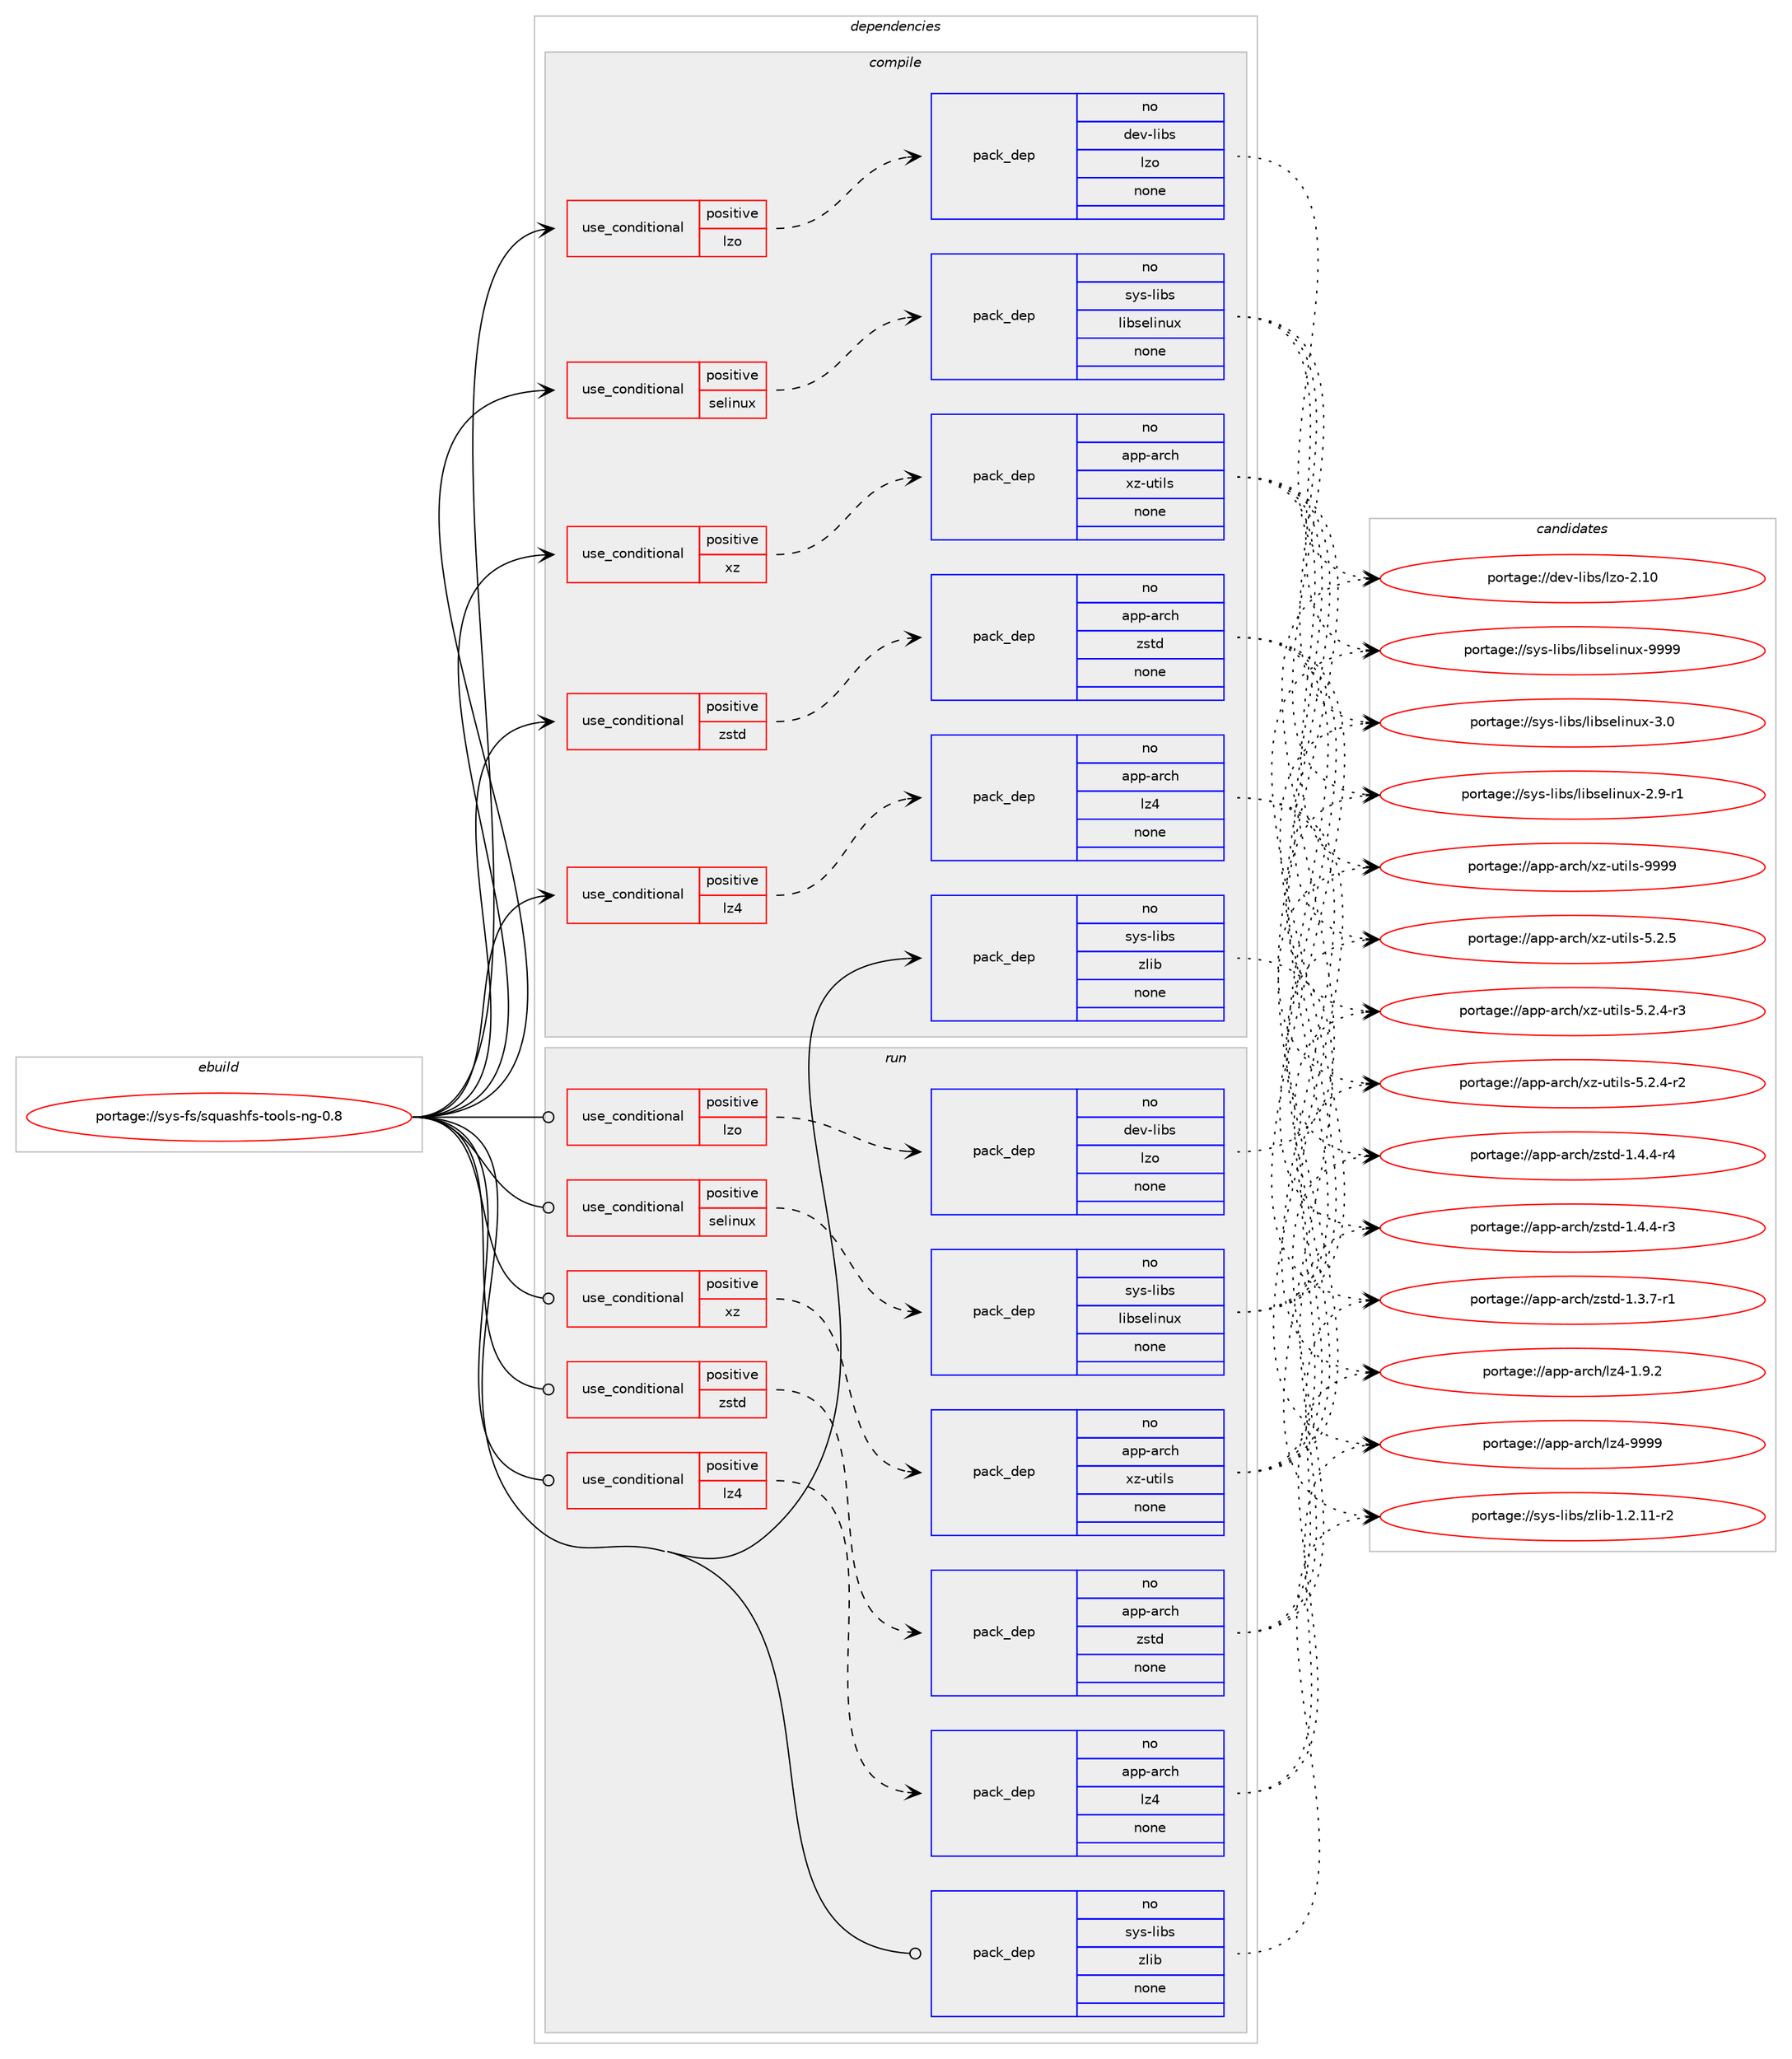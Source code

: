 digraph prolog {

# *************
# Graph options
# *************

newrank=true;
concentrate=true;
compound=true;
graph [rankdir=LR,fontname=Helvetica,fontsize=10,ranksep=1.5];#, ranksep=2.5, nodesep=0.2];
edge  [arrowhead=vee];
node  [fontname=Helvetica,fontsize=10];

# **********
# The ebuild
# **********

subgraph cluster_leftcol {
color=gray;
rank=same;
label=<<i>ebuild</i>>;
id [label="portage://sys-fs/squashfs-tools-ng-0.8", color=red, width=4, href="../sys-fs/squashfs-tools-ng-0.8.svg"];
}

# ****************
# The dependencies
# ****************

subgraph cluster_midcol {
color=gray;
label=<<i>dependencies</i>>;
subgraph cluster_compile {
fillcolor="#eeeeee";
style=filled;
label=<<i>compile</i>>;
subgraph cond284 {
dependency2654 [label=<<TABLE BORDER="0" CELLBORDER="1" CELLSPACING="0" CELLPADDING="4"><TR><TD ROWSPAN="3" CELLPADDING="10">use_conditional</TD></TR><TR><TD>positive</TD></TR><TR><TD>lz4</TD></TR></TABLE>>, shape=none, color=red];
subgraph pack2301 {
dependency2655 [label=<<TABLE BORDER="0" CELLBORDER="1" CELLSPACING="0" CELLPADDING="4" WIDTH="220"><TR><TD ROWSPAN="6" CELLPADDING="30">pack_dep</TD></TR><TR><TD WIDTH="110">no</TD></TR><TR><TD>app-arch</TD></TR><TR><TD>lz4</TD></TR><TR><TD>none</TD></TR><TR><TD></TD></TR></TABLE>>, shape=none, color=blue];
}
dependency2654:e -> dependency2655:w [weight=20,style="dashed",arrowhead="vee"];
}
id:e -> dependency2654:w [weight=20,style="solid",arrowhead="vee"];
subgraph cond285 {
dependency2656 [label=<<TABLE BORDER="0" CELLBORDER="1" CELLSPACING="0" CELLPADDING="4"><TR><TD ROWSPAN="3" CELLPADDING="10">use_conditional</TD></TR><TR><TD>positive</TD></TR><TR><TD>lzo</TD></TR></TABLE>>, shape=none, color=red];
subgraph pack2302 {
dependency2657 [label=<<TABLE BORDER="0" CELLBORDER="1" CELLSPACING="0" CELLPADDING="4" WIDTH="220"><TR><TD ROWSPAN="6" CELLPADDING="30">pack_dep</TD></TR><TR><TD WIDTH="110">no</TD></TR><TR><TD>dev-libs</TD></TR><TR><TD>lzo</TD></TR><TR><TD>none</TD></TR><TR><TD></TD></TR></TABLE>>, shape=none, color=blue];
}
dependency2656:e -> dependency2657:w [weight=20,style="dashed",arrowhead="vee"];
}
id:e -> dependency2656:w [weight=20,style="solid",arrowhead="vee"];
subgraph cond286 {
dependency2658 [label=<<TABLE BORDER="0" CELLBORDER="1" CELLSPACING="0" CELLPADDING="4"><TR><TD ROWSPAN="3" CELLPADDING="10">use_conditional</TD></TR><TR><TD>positive</TD></TR><TR><TD>selinux</TD></TR></TABLE>>, shape=none, color=red];
subgraph pack2303 {
dependency2659 [label=<<TABLE BORDER="0" CELLBORDER="1" CELLSPACING="0" CELLPADDING="4" WIDTH="220"><TR><TD ROWSPAN="6" CELLPADDING="30">pack_dep</TD></TR><TR><TD WIDTH="110">no</TD></TR><TR><TD>sys-libs</TD></TR><TR><TD>libselinux</TD></TR><TR><TD>none</TD></TR><TR><TD></TD></TR></TABLE>>, shape=none, color=blue];
}
dependency2658:e -> dependency2659:w [weight=20,style="dashed",arrowhead="vee"];
}
id:e -> dependency2658:w [weight=20,style="solid",arrowhead="vee"];
subgraph cond287 {
dependency2660 [label=<<TABLE BORDER="0" CELLBORDER="1" CELLSPACING="0" CELLPADDING="4"><TR><TD ROWSPAN="3" CELLPADDING="10">use_conditional</TD></TR><TR><TD>positive</TD></TR><TR><TD>xz</TD></TR></TABLE>>, shape=none, color=red];
subgraph pack2304 {
dependency2661 [label=<<TABLE BORDER="0" CELLBORDER="1" CELLSPACING="0" CELLPADDING="4" WIDTH="220"><TR><TD ROWSPAN="6" CELLPADDING="30">pack_dep</TD></TR><TR><TD WIDTH="110">no</TD></TR><TR><TD>app-arch</TD></TR><TR><TD>xz-utils</TD></TR><TR><TD>none</TD></TR><TR><TD></TD></TR></TABLE>>, shape=none, color=blue];
}
dependency2660:e -> dependency2661:w [weight=20,style="dashed",arrowhead="vee"];
}
id:e -> dependency2660:w [weight=20,style="solid",arrowhead="vee"];
subgraph cond288 {
dependency2662 [label=<<TABLE BORDER="0" CELLBORDER="1" CELLSPACING="0" CELLPADDING="4"><TR><TD ROWSPAN="3" CELLPADDING="10">use_conditional</TD></TR><TR><TD>positive</TD></TR><TR><TD>zstd</TD></TR></TABLE>>, shape=none, color=red];
subgraph pack2305 {
dependency2663 [label=<<TABLE BORDER="0" CELLBORDER="1" CELLSPACING="0" CELLPADDING="4" WIDTH="220"><TR><TD ROWSPAN="6" CELLPADDING="30">pack_dep</TD></TR><TR><TD WIDTH="110">no</TD></TR><TR><TD>app-arch</TD></TR><TR><TD>zstd</TD></TR><TR><TD>none</TD></TR><TR><TD></TD></TR></TABLE>>, shape=none, color=blue];
}
dependency2662:e -> dependency2663:w [weight=20,style="dashed",arrowhead="vee"];
}
id:e -> dependency2662:w [weight=20,style="solid",arrowhead="vee"];
subgraph pack2306 {
dependency2664 [label=<<TABLE BORDER="0" CELLBORDER="1" CELLSPACING="0" CELLPADDING="4" WIDTH="220"><TR><TD ROWSPAN="6" CELLPADDING="30">pack_dep</TD></TR><TR><TD WIDTH="110">no</TD></TR><TR><TD>sys-libs</TD></TR><TR><TD>zlib</TD></TR><TR><TD>none</TD></TR><TR><TD></TD></TR></TABLE>>, shape=none, color=blue];
}
id:e -> dependency2664:w [weight=20,style="solid",arrowhead="vee"];
}
subgraph cluster_compileandrun {
fillcolor="#eeeeee";
style=filled;
label=<<i>compile and run</i>>;
}
subgraph cluster_run {
fillcolor="#eeeeee";
style=filled;
label=<<i>run</i>>;
subgraph cond289 {
dependency2665 [label=<<TABLE BORDER="0" CELLBORDER="1" CELLSPACING="0" CELLPADDING="4"><TR><TD ROWSPAN="3" CELLPADDING="10">use_conditional</TD></TR><TR><TD>positive</TD></TR><TR><TD>lz4</TD></TR></TABLE>>, shape=none, color=red];
subgraph pack2307 {
dependency2666 [label=<<TABLE BORDER="0" CELLBORDER="1" CELLSPACING="0" CELLPADDING="4" WIDTH="220"><TR><TD ROWSPAN="6" CELLPADDING="30">pack_dep</TD></TR><TR><TD WIDTH="110">no</TD></TR><TR><TD>app-arch</TD></TR><TR><TD>lz4</TD></TR><TR><TD>none</TD></TR><TR><TD></TD></TR></TABLE>>, shape=none, color=blue];
}
dependency2665:e -> dependency2666:w [weight=20,style="dashed",arrowhead="vee"];
}
id:e -> dependency2665:w [weight=20,style="solid",arrowhead="odot"];
subgraph cond290 {
dependency2667 [label=<<TABLE BORDER="0" CELLBORDER="1" CELLSPACING="0" CELLPADDING="4"><TR><TD ROWSPAN="3" CELLPADDING="10">use_conditional</TD></TR><TR><TD>positive</TD></TR><TR><TD>lzo</TD></TR></TABLE>>, shape=none, color=red];
subgraph pack2308 {
dependency2668 [label=<<TABLE BORDER="0" CELLBORDER="1" CELLSPACING="0" CELLPADDING="4" WIDTH="220"><TR><TD ROWSPAN="6" CELLPADDING="30">pack_dep</TD></TR><TR><TD WIDTH="110">no</TD></TR><TR><TD>dev-libs</TD></TR><TR><TD>lzo</TD></TR><TR><TD>none</TD></TR><TR><TD></TD></TR></TABLE>>, shape=none, color=blue];
}
dependency2667:e -> dependency2668:w [weight=20,style="dashed",arrowhead="vee"];
}
id:e -> dependency2667:w [weight=20,style="solid",arrowhead="odot"];
subgraph cond291 {
dependency2669 [label=<<TABLE BORDER="0" CELLBORDER="1" CELLSPACING="0" CELLPADDING="4"><TR><TD ROWSPAN="3" CELLPADDING="10">use_conditional</TD></TR><TR><TD>positive</TD></TR><TR><TD>selinux</TD></TR></TABLE>>, shape=none, color=red];
subgraph pack2309 {
dependency2670 [label=<<TABLE BORDER="0" CELLBORDER="1" CELLSPACING="0" CELLPADDING="4" WIDTH="220"><TR><TD ROWSPAN="6" CELLPADDING="30">pack_dep</TD></TR><TR><TD WIDTH="110">no</TD></TR><TR><TD>sys-libs</TD></TR><TR><TD>libselinux</TD></TR><TR><TD>none</TD></TR><TR><TD></TD></TR></TABLE>>, shape=none, color=blue];
}
dependency2669:e -> dependency2670:w [weight=20,style="dashed",arrowhead="vee"];
}
id:e -> dependency2669:w [weight=20,style="solid",arrowhead="odot"];
subgraph cond292 {
dependency2671 [label=<<TABLE BORDER="0" CELLBORDER="1" CELLSPACING="0" CELLPADDING="4"><TR><TD ROWSPAN="3" CELLPADDING="10">use_conditional</TD></TR><TR><TD>positive</TD></TR><TR><TD>xz</TD></TR></TABLE>>, shape=none, color=red];
subgraph pack2310 {
dependency2672 [label=<<TABLE BORDER="0" CELLBORDER="1" CELLSPACING="0" CELLPADDING="4" WIDTH="220"><TR><TD ROWSPAN="6" CELLPADDING="30">pack_dep</TD></TR><TR><TD WIDTH="110">no</TD></TR><TR><TD>app-arch</TD></TR><TR><TD>xz-utils</TD></TR><TR><TD>none</TD></TR><TR><TD></TD></TR></TABLE>>, shape=none, color=blue];
}
dependency2671:e -> dependency2672:w [weight=20,style="dashed",arrowhead="vee"];
}
id:e -> dependency2671:w [weight=20,style="solid",arrowhead="odot"];
subgraph cond293 {
dependency2673 [label=<<TABLE BORDER="0" CELLBORDER="1" CELLSPACING="0" CELLPADDING="4"><TR><TD ROWSPAN="3" CELLPADDING="10">use_conditional</TD></TR><TR><TD>positive</TD></TR><TR><TD>zstd</TD></TR></TABLE>>, shape=none, color=red];
subgraph pack2311 {
dependency2674 [label=<<TABLE BORDER="0" CELLBORDER="1" CELLSPACING="0" CELLPADDING="4" WIDTH="220"><TR><TD ROWSPAN="6" CELLPADDING="30">pack_dep</TD></TR><TR><TD WIDTH="110">no</TD></TR><TR><TD>app-arch</TD></TR><TR><TD>zstd</TD></TR><TR><TD>none</TD></TR><TR><TD></TD></TR></TABLE>>, shape=none, color=blue];
}
dependency2673:e -> dependency2674:w [weight=20,style="dashed",arrowhead="vee"];
}
id:e -> dependency2673:w [weight=20,style="solid",arrowhead="odot"];
subgraph pack2312 {
dependency2675 [label=<<TABLE BORDER="0" CELLBORDER="1" CELLSPACING="0" CELLPADDING="4" WIDTH="220"><TR><TD ROWSPAN="6" CELLPADDING="30">pack_dep</TD></TR><TR><TD WIDTH="110">no</TD></TR><TR><TD>sys-libs</TD></TR><TR><TD>zlib</TD></TR><TR><TD>none</TD></TR><TR><TD></TD></TR></TABLE>>, shape=none, color=blue];
}
id:e -> dependency2675:w [weight=20,style="solid",arrowhead="odot"];
}
}

# **************
# The candidates
# **************

subgraph cluster_choices {
rank=same;
color=gray;
label=<<i>candidates</i>>;

subgraph choice2301 {
color=black;
nodesep=1;
choice9711211245971149910447108122524557575757 [label="portage://app-arch/lz4-9999", color=red, width=4,href="../app-arch/lz4-9999.svg"];
choice971121124597114991044710812252454946574650 [label="portage://app-arch/lz4-1.9.2", color=red, width=4,href="../app-arch/lz4-1.9.2.svg"];
dependency2655:e -> choice9711211245971149910447108122524557575757:w [style=dotted,weight="100"];
dependency2655:e -> choice971121124597114991044710812252454946574650:w [style=dotted,weight="100"];
}
subgraph choice2302 {
color=black;
nodesep=1;
choice1001011184510810598115471081221114550464948 [label="portage://dev-libs/lzo-2.10", color=red, width=4,href="../dev-libs/lzo-2.10.svg"];
dependency2657:e -> choice1001011184510810598115471081221114550464948:w [style=dotted,weight="100"];
}
subgraph choice2303 {
color=black;
nodesep=1;
choice115121115451081059811547108105981151011081051101171204557575757 [label="portage://sys-libs/libselinux-9999", color=red, width=4,href="../sys-libs/libselinux-9999.svg"];
choice1151211154510810598115471081059811510110810511011712045514648 [label="portage://sys-libs/libselinux-3.0", color=red, width=4,href="../sys-libs/libselinux-3.0.svg"];
choice11512111545108105981154710810598115101108105110117120455046574511449 [label="portage://sys-libs/libselinux-2.9-r1", color=red, width=4,href="../sys-libs/libselinux-2.9-r1.svg"];
dependency2659:e -> choice115121115451081059811547108105981151011081051101171204557575757:w [style=dotted,weight="100"];
dependency2659:e -> choice1151211154510810598115471081059811510110810511011712045514648:w [style=dotted,weight="100"];
dependency2659:e -> choice11512111545108105981154710810598115101108105110117120455046574511449:w [style=dotted,weight="100"];
}
subgraph choice2304 {
color=black;
nodesep=1;
choice9711211245971149910447120122451171161051081154557575757 [label="portage://app-arch/xz-utils-9999", color=red, width=4,href="../app-arch/xz-utils-9999.svg"];
choice971121124597114991044712012245117116105108115455346504653 [label="portage://app-arch/xz-utils-5.2.5", color=red, width=4,href="../app-arch/xz-utils-5.2.5.svg"];
choice9711211245971149910447120122451171161051081154553465046524511451 [label="portage://app-arch/xz-utils-5.2.4-r3", color=red, width=4,href="../app-arch/xz-utils-5.2.4-r3.svg"];
choice9711211245971149910447120122451171161051081154553465046524511450 [label="portage://app-arch/xz-utils-5.2.4-r2", color=red, width=4,href="../app-arch/xz-utils-5.2.4-r2.svg"];
dependency2661:e -> choice9711211245971149910447120122451171161051081154557575757:w [style=dotted,weight="100"];
dependency2661:e -> choice971121124597114991044712012245117116105108115455346504653:w [style=dotted,weight="100"];
dependency2661:e -> choice9711211245971149910447120122451171161051081154553465046524511451:w [style=dotted,weight="100"];
dependency2661:e -> choice9711211245971149910447120122451171161051081154553465046524511450:w [style=dotted,weight="100"];
}
subgraph choice2305 {
color=black;
nodesep=1;
choice97112112459711499104471221151161004549465246524511452 [label="portage://app-arch/zstd-1.4.4-r4", color=red, width=4,href="../app-arch/zstd-1.4.4-r4.svg"];
choice97112112459711499104471221151161004549465246524511451 [label="portage://app-arch/zstd-1.4.4-r3", color=red, width=4,href="../app-arch/zstd-1.4.4-r3.svg"];
choice97112112459711499104471221151161004549465146554511449 [label="portage://app-arch/zstd-1.3.7-r1", color=red, width=4,href="../app-arch/zstd-1.3.7-r1.svg"];
dependency2663:e -> choice97112112459711499104471221151161004549465246524511452:w [style=dotted,weight="100"];
dependency2663:e -> choice97112112459711499104471221151161004549465246524511451:w [style=dotted,weight="100"];
dependency2663:e -> choice97112112459711499104471221151161004549465146554511449:w [style=dotted,weight="100"];
}
subgraph choice2306 {
color=black;
nodesep=1;
choice11512111545108105981154712210810598454946504649494511450 [label="portage://sys-libs/zlib-1.2.11-r2", color=red, width=4,href="../sys-libs/zlib-1.2.11-r2.svg"];
dependency2664:e -> choice11512111545108105981154712210810598454946504649494511450:w [style=dotted,weight="100"];
}
subgraph choice2307 {
color=black;
nodesep=1;
choice9711211245971149910447108122524557575757 [label="portage://app-arch/lz4-9999", color=red, width=4,href="../app-arch/lz4-9999.svg"];
choice971121124597114991044710812252454946574650 [label="portage://app-arch/lz4-1.9.2", color=red, width=4,href="../app-arch/lz4-1.9.2.svg"];
dependency2666:e -> choice9711211245971149910447108122524557575757:w [style=dotted,weight="100"];
dependency2666:e -> choice971121124597114991044710812252454946574650:w [style=dotted,weight="100"];
}
subgraph choice2308 {
color=black;
nodesep=1;
choice1001011184510810598115471081221114550464948 [label="portage://dev-libs/lzo-2.10", color=red, width=4,href="../dev-libs/lzo-2.10.svg"];
dependency2668:e -> choice1001011184510810598115471081221114550464948:w [style=dotted,weight="100"];
}
subgraph choice2309 {
color=black;
nodesep=1;
choice115121115451081059811547108105981151011081051101171204557575757 [label="portage://sys-libs/libselinux-9999", color=red, width=4,href="../sys-libs/libselinux-9999.svg"];
choice1151211154510810598115471081059811510110810511011712045514648 [label="portage://sys-libs/libselinux-3.0", color=red, width=4,href="../sys-libs/libselinux-3.0.svg"];
choice11512111545108105981154710810598115101108105110117120455046574511449 [label="portage://sys-libs/libselinux-2.9-r1", color=red, width=4,href="../sys-libs/libselinux-2.9-r1.svg"];
dependency2670:e -> choice115121115451081059811547108105981151011081051101171204557575757:w [style=dotted,weight="100"];
dependency2670:e -> choice1151211154510810598115471081059811510110810511011712045514648:w [style=dotted,weight="100"];
dependency2670:e -> choice11512111545108105981154710810598115101108105110117120455046574511449:w [style=dotted,weight="100"];
}
subgraph choice2310 {
color=black;
nodesep=1;
choice9711211245971149910447120122451171161051081154557575757 [label="portage://app-arch/xz-utils-9999", color=red, width=4,href="../app-arch/xz-utils-9999.svg"];
choice971121124597114991044712012245117116105108115455346504653 [label="portage://app-arch/xz-utils-5.2.5", color=red, width=4,href="../app-arch/xz-utils-5.2.5.svg"];
choice9711211245971149910447120122451171161051081154553465046524511451 [label="portage://app-arch/xz-utils-5.2.4-r3", color=red, width=4,href="../app-arch/xz-utils-5.2.4-r3.svg"];
choice9711211245971149910447120122451171161051081154553465046524511450 [label="portage://app-arch/xz-utils-5.2.4-r2", color=red, width=4,href="../app-arch/xz-utils-5.2.4-r2.svg"];
dependency2672:e -> choice9711211245971149910447120122451171161051081154557575757:w [style=dotted,weight="100"];
dependency2672:e -> choice971121124597114991044712012245117116105108115455346504653:w [style=dotted,weight="100"];
dependency2672:e -> choice9711211245971149910447120122451171161051081154553465046524511451:w [style=dotted,weight="100"];
dependency2672:e -> choice9711211245971149910447120122451171161051081154553465046524511450:w [style=dotted,weight="100"];
}
subgraph choice2311 {
color=black;
nodesep=1;
choice97112112459711499104471221151161004549465246524511452 [label="portage://app-arch/zstd-1.4.4-r4", color=red, width=4,href="../app-arch/zstd-1.4.4-r4.svg"];
choice97112112459711499104471221151161004549465246524511451 [label="portage://app-arch/zstd-1.4.4-r3", color=red, width=4,href="../app-arch/zstd-1.4.4-r3.svg"];
choice97112112459711499104471221151161004549465146554511449 [label="portage://app-arch/zstd-1.3.7-r1", color=red, width=4,href="../app-arch/zstd-1.3.7-r1.svg"];
dependency2674:e -> choice97112112459711499104471221151161004549465246524511452:w [style=dotted,weight="100"];
dependency2674:e -> choice97112112459711499104471221151161004549465246524511451:w [style=dotted,weight="100"];
dependency2674:e -> choice97112112459711499104471221151161004549465146554511449:w [style=dotted,weight="100"];
}
subgraph choice2312 {
color=black;
nodesep=1;
choice11512111545108105981154712210810598454946504649494511450 [label="portage://sys-libs/zlib-1.2.11-r2", color=red, width=4,href="../sys-libs/zlib-1.2.11-r2.svg"];
dependency2675:e -> choice11512111545108105981154712210810598454946504649494511450:w [style=dotted,weight="100"];
}
}

}
